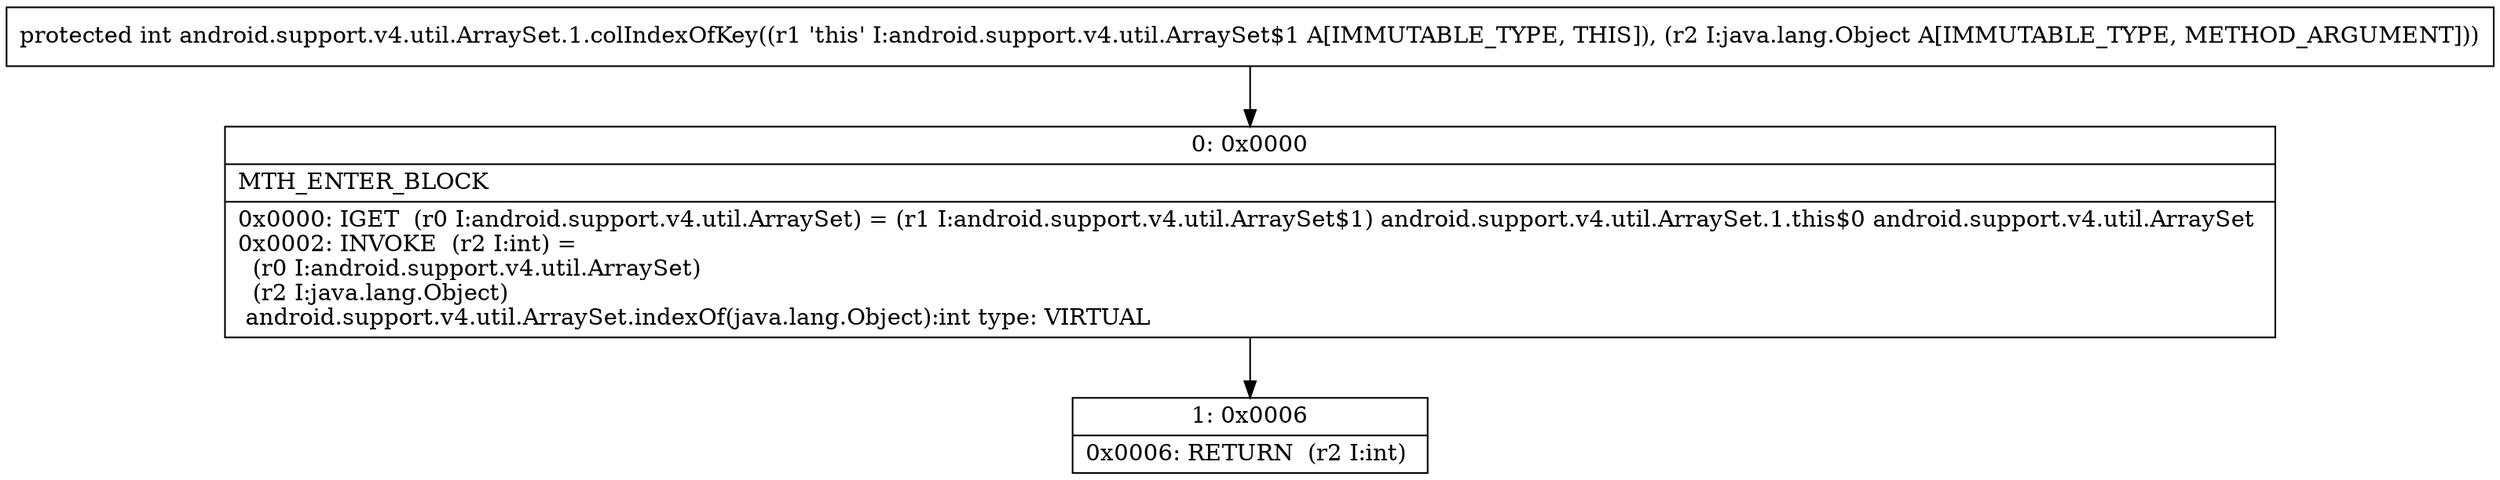 digraph "CFG forandroid.support.v4.util.ArraySet.1.colIndexOfKey(Ljava\/lang\/Object;)I" {
Node_0 [shape=record,label="{0\:\ 0x0000|MTH_ENTER_BLOCK\l|0x0000: IGET  (r0 I:android.support.v4.util.ArraySet) = (r1 I:android.support.v4.util.ArraySet$1) android.support.v4.util.ArraySet.1.this$0 android.support.v4.util.ArraySet \l0x0002: INVOKE  (r2 I:int) = \l  (r0 I:android.support.v4.util.ArraySet)\l  (r2 I:java.lang.Object)\l android.support.v4.util.ArraySet.indexOf(java.lang.Object):int type: VIRTUAL \l}"];
Node_1 [shape=record,label="{1\:\ 0x0006|0x0006: RETURN  (r2 I:int) \l}"];
MethodNode[shape=record,label="{protected int android.support.v4.util.ArraySet.1.colIndexOfKey((r1 'this' I:android.support.v4.util.ArraySet$1 A[IMMUTABLE_TYPE, THIS]), (r2 I:java.lang.Object A[IMMUTABLE_TYPE, METHOD_ARGUMENT])) }"];
MethodNode -> Node_0;
Node_0 -> Node_1;
}

